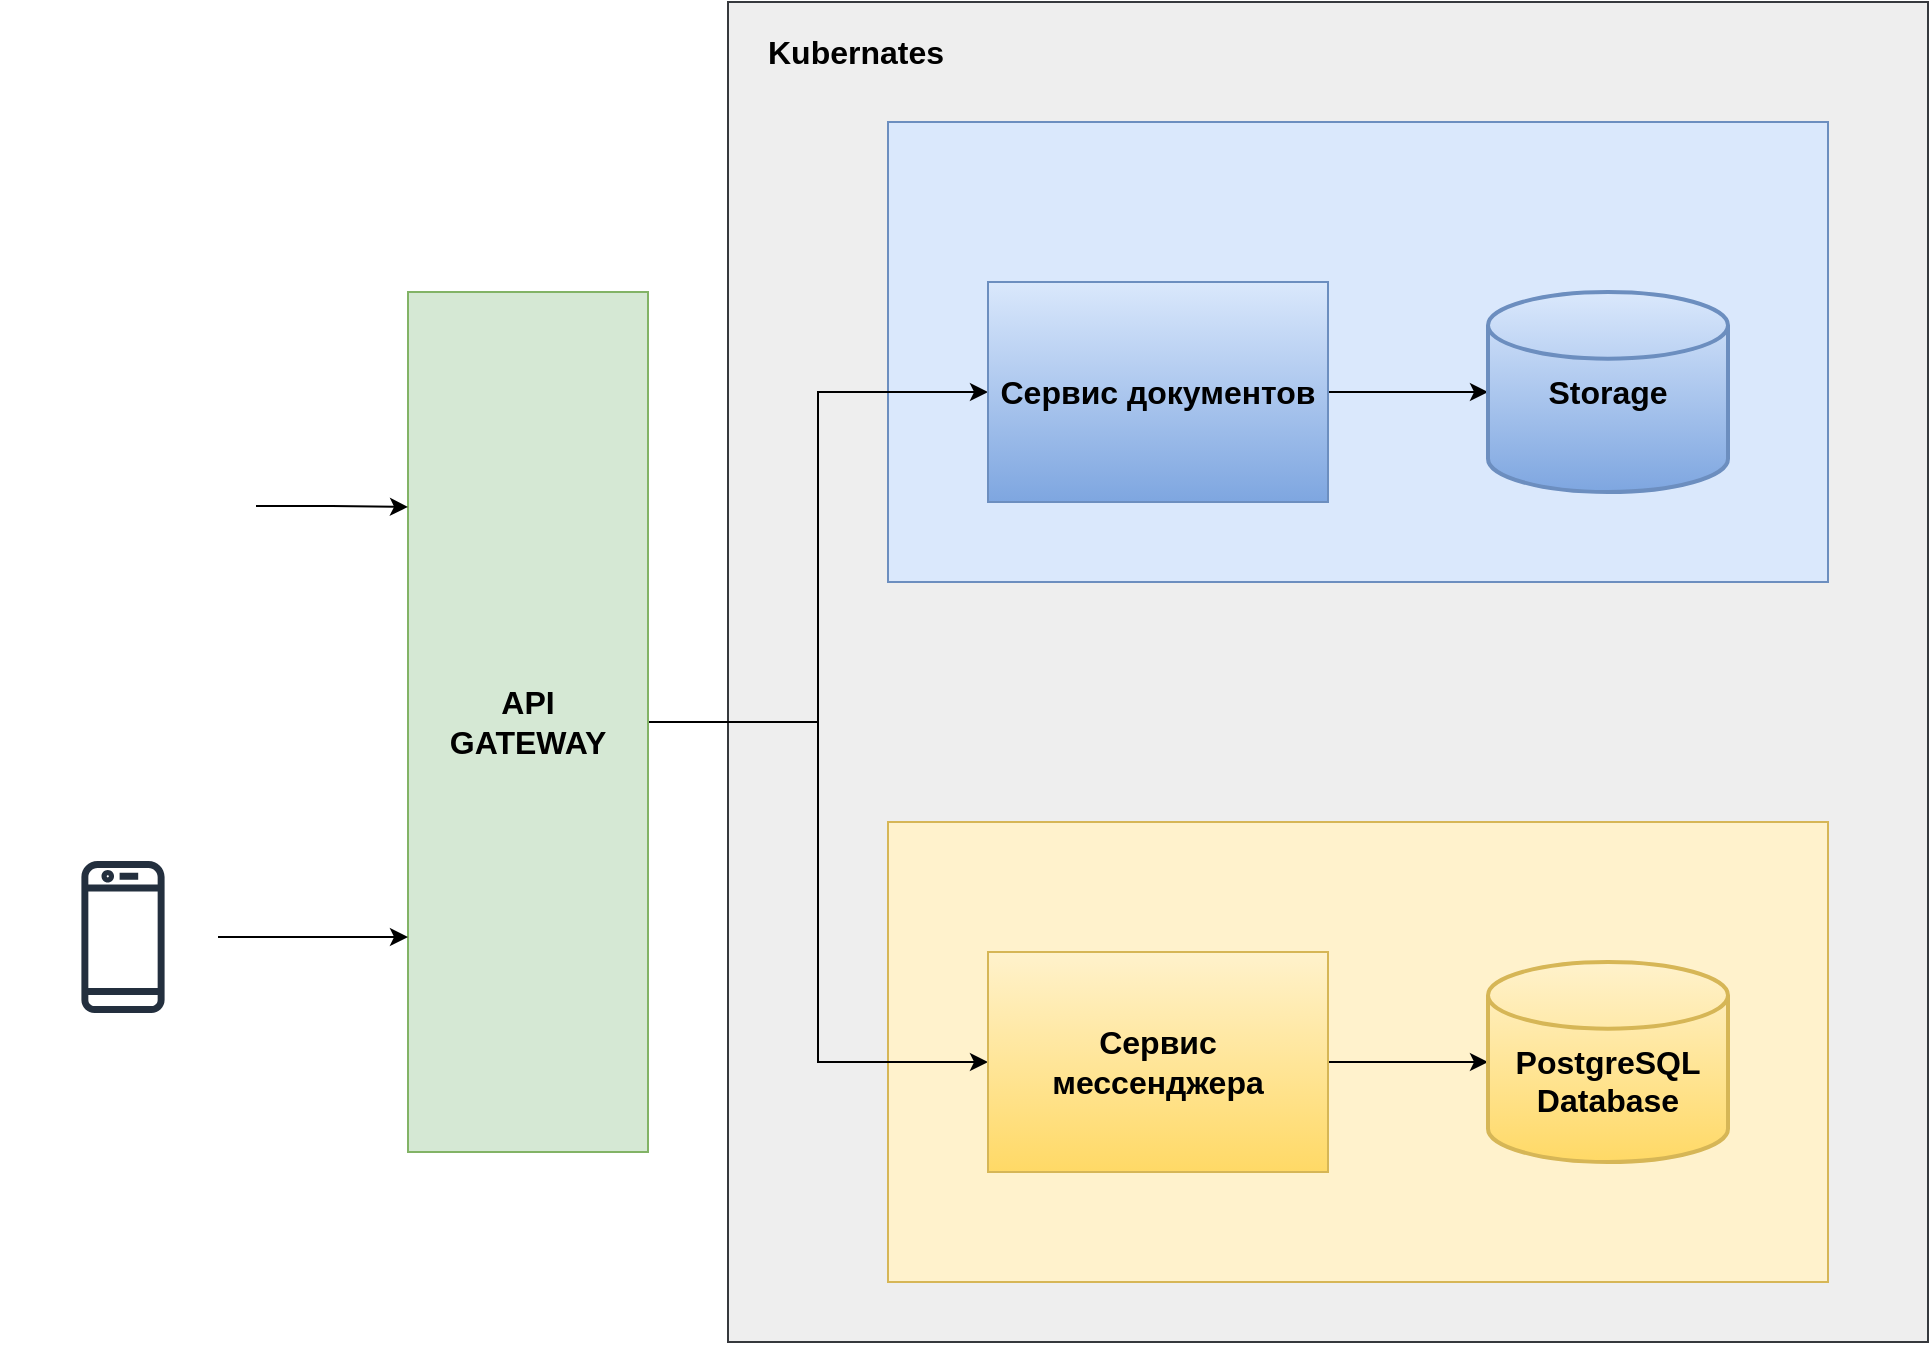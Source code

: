 <mxfile version="21.2.2" type="device">
  <diagram name="Страница 1" id="mTyQx_3ciLLUEkvNwyVf">
    <mxGraphModel dx="2514" dy="889" grid="1" gridSize="10" guides="1" tooltips="1" connect="1" arrows="1" fold="1" page="1" pageScale="1" pageWidth="827" pageHeight="1169" math="0" shadow="0">
      <root>
        <mxCell id="0" />
        <mxCell id="1" parent="0" />
        <mxCell id="ugCTVWBi74FN6kob_7Xc-27" value="" style="rounded=0;whiteSpace=wrap;html=1;fillColor=#eeeeee;strokeColor=#36393d;" vertex="1" parent="1">
          <mxGeometry x="350" width="600" height="670" as="geometry" />
        </mxCell>
        <mxCell id="ugCTVWBi74FN6kob_7Xc-15" value="" style="rounded=0;whiteSpace=wrap;html=1;fillColor=#fff2cc;strokeColor=#d6b656;" vertex="1" parent="1">
          <mxGeometry x="430" y="410" width="470" height="230" as="geometry" />
        </mxCell>
        <mxCell id="ugCTVWBi74FN6kob_7Xc-14" value="" style="rounded=0;whiteSpace=wrap;html=1;fillColor=#dae8fc;strokeColor=#6c8ebf;" vertex="1" parent="1">
          <mxGeometry x="430" y="60" width="470" height="230" as="geometry" />
        </mxCell>
        <mxCell id="ugCTVWBi74FN6kob_7Xc-7" style="edgeStyle=orthogonalEdgeStyle;rounded=0;orthogonalLoop=1;jettySize=auto;html=1;" edge="1" parent="1" source="ugCTVWBi74FN6kob_7Xc-2" target="ugCTVWBi74FN6kob_7Xc-3">
          <mxGeometry relative="1" as="geometry" />
        </mxCell>
        <mxCell id="ugCTVWBi74FN6kob_7Xc-8" style="edgeStyle=orthogonalEdgeStyle;rounded=0;orthogonalLoop=1;jettySize=auto;html=1;" edge="1" parent="1" source="ugCTVWBi74FN6kob_7Xc-2" target="ugCTVWBi74FN6kob_7Xc-4">
          <mxGeometry relative="1" as="geometry" />
        </mxCell>
        <mxCell id="ugCTVWBi74FN6kob_7Xc-2" value="&lt;b style=&quot;font-size: 16px;&quot;&gt;API&lt;br&gt;GATEWAY&lt;/b&gt;" style="rounded=0;whiteSpace=wrap;html=1;fillColor=#d5e8d4;strokeColor=#82b366;" vertex="1" parent="1">
          <mxGeometry x="190" y="145" width="120" height="430" as="geometry" />
        </mxCell>
        <mxCell id="ugCTVWBi74FN6kob_7Xc-12" style="edgeStyle=orthogonalEdgeStyle;rounded=0;orthogonalLoop=1;jettySize=auto;html=1;" edge="1" parent="1" source="ugCTVWBi74FN6kob_7Xc-3" target="ugCTVWBi74FN6kob_7Xc-13">
          <mxGeometry relative="1" as="geometry">
            <mxPoint x="740" y="195" as="targetPoint" />
          </mxGeometry>
        </mxCell>
        <mxCell id="ugCTVWBi74FN6kob_7Xc-3" value="&lt;b&gt;&lt;font style=&quot;font-size: 16px;&quot;&gt;Сервис документов&lt;/font&gt;&lt;/b&gt;" style="rounded=0;whiteSpace=wrap;html=1;fillColor=#dae8fc;strokeColor=#6c8ebf;gradientColor=#7ea6e0;" vertex="1" parent="1">
          <mxGeometry x="480" y="140" width="170" height="110" as="geometry" />
        </mxCell>
        <mxCell id="ugCTVWBi74FN6kob_7Xc-11" style="edgeStyle=orthogonalEdgeStyle;rounded=0;orthogonalLoop=1;jettySize=auto;html=1;" edge="1" parent="1" source="ugCTVWBi74FN6kob_7Xc-4" target="ugCTVWBi74FN6kob_7Xc-10">
          <mxGeometry relative="1" as="geometry" />
        </mxCell>
        <mxCell id="ugCTVWBi74FN6kob_7Xc-4" value="&lt;b&gt;&lt;font style=&quot;font-size: 16px;&quot;&gt;Сервис мессенджера&lt;/font&gt;&lt;/b&gt;" style="rounded=0;whiteSpace=wrap;html=1;fillColor=#fff2cc;strokeColor=#d6b656;gradientColor=#ffd966;" vertex="1" parent="1">
          <mxGeometry x="480" y="475" width="170" height="110" as="geometry" />
        </mxCell>
        <mxCell id="ugCTVWBi74FN6kob_7Xc-10" value="&lt;b style=&quot;font-size: 16px;&quot;&gt;&lt;br&gt;PostgreSQL&lt;br&gt;Database&lt;br&gt;&lt;/b&gt;" style="strokeWidth=2;html=1;shape=mxgraph.flowchart.database;whiteSpace=wrap;fillColor=#fff2cc;strokeColor=#d6b656;gradientColor=#ffd966;" vertex="1" parent="1">
          <mxGeometry x="730" y="480" width="120" height="100" as="geometry" />
        </mxCell>
        <mxCell id="ugCTVWBi74FN6kob_7Xc-13" value="&lt;b&gt;&lt;font style=&quot;font-size: 16px;&quot;&gt;Storage&lt;/font&gt;&lt;/b&gt;" style="strokeWidth=2;html=1;shape=mxgraph.flowchart.database;whiteSpace=wrap;fillColor=#dae8fc;strokeColor=#6c8ebf;gradientColor=#7ea6e0;" vertex="1" parent="1">
          <mxGeometry x="730" y="145" width="120" height="100" as="geometry" />
        </mxCell>
        <mxCell id="ugCTVWBi74FN6kob_7Xc-21" style="edgeStyle=orthogonalEdgeStyle;rounded=0;orthogonalLoop=1;jettySize=auto;html=1;entryX=0;entryY=0.25;entryDx=0;entryDy=0;" edge="1" parent="1" source="ugCTVWBi74FN6kob_7Xc-25" target="ugCTVWBi74FN6kob_7Xc-2">
          <mxGeometry relative="1" as="geometry">
            <mxPoint x="83.91" y="252.5" as="sourcePoint" />
          </mxGeometry>
        </mxCell>
        <mxCell id="ugCTVWBi74FN6kob_7Xc-20" style="edgeStyle=orthogonalEdgeStyle;rounded=0;orthogonalLoop=1;jettySize=auto;html=1;entryX=0;entryY=0.75;entryDx=0;entryDy=0;" edge="1" parent="1" source="ugCTVWBi74FN6kob_7Xc-24" target="ugCTVWBi74FN6kob_7Xc-2">
          <mxGeometry relative="1" as="geometry">
            <mxPoint x="77.83" y="468.1" as="sourcePoint" />
          </mxGeometry>
        </mxCell>
        <mxCell id="ugCTVWBi74FN6kob_7Xc-24" value="" style="sketch=0;outlineConnect=0;fontColor=#232F3E;gradientColor=none;strokeColor=#232F3E;fillColor=none;dashed=0;verticalLabelPosition=bottom;verticalAlign=top;align=center;html=1;fontSize=12;fontStyle=0;aspect=fixed;shape=mxgraph.aws4.resourceIcon;resIcon=mxgraph.aws4.mobile_client;" vertex="1" parent="1">
          <mxGeometry y="420" width="95" height="95" as="geometry" />
        </mxCell>
        <mxCell id="ugCTVWBi74FN6kob_7Xc-25" value="" style="shape=image;html=1;verticalAlign=top;verticalLabelPosition=bottom;labelBackgroundColor=#ffffff;imageAspect=0;aspect=fixed;image=https://cdn4.iconfinder.com/data/icons/48-bubbles/48/29.Mac-128.png" vertex="1" parent="1">
          <mxGeometry x="-14" y="188" width="128" height="128" as="geometry" />
        </mxCell>
        <mxCell id="ugCTVWBi74FN6kob_7Xc-29" value="&lt;b&gt;&lt;font style=&quot;font-size: 16px;&quot;&gt;Kubernates&lt;/font&gt;&lt;/b&gt;" style="text;html=1;strokeColor=none;fillColor=none;align=center;verticalAlign=middle;whiteSpace=wrap;rounded=0;" vertex="1" parent="1">
          <mxGeometry x="339" y="10" width="150" height="30" as="geometry" />
        </mxCell>
      </root>
    </mxGraphModel>
  </diagram>
</mxfile>
